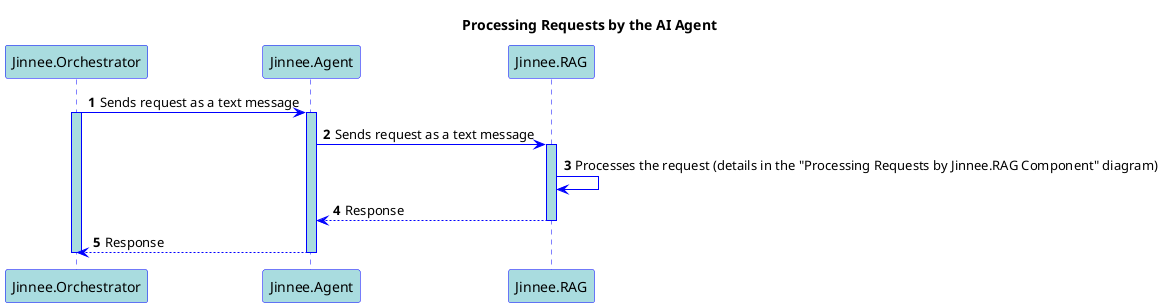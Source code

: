 @startuml
autonumber

skinparam sequence {
	ArrowColor blue

	LifeLineBorderColor blue
	LifeLineBackgroundColor #A9DCDF

	ParticipantBorderColor blue
	ParticipantBackgroundColor #A9DCDF
	ParticipantFontColor black

	ActorBorderColor blue
	ActorBackgroundColor #A9DCDF
}

<style>
	.success * {
		BackgroundColor #90ee90
		FontColor Black
		RoundCorner 10
	}
</style>

title Processing Requests by the AI Agent

Jinnee.Orchestrator -> Jinnee.Agent: Sends request as a text message
activate Jinnee.Orchestrator
activate Jinnee.Agent
Jinnee.Agent -> Jinnee.RAG: Sends request as a text message
activate Jinnee.RAG
Jinnee.RAG -> Jinnee.RAG: Processes the request (details in the "Processing Requests by Jinnee.RAG Component" diagram)
Jinnee.RAG --> Jinnee.Agent: Response
deactivate Jinnee.RAG
Jinnee.Agent --> Jinnee.Orchestrator: Response
deactivate Jinnee.Agent
deactivate Jinnee.Orchestrator
@enduml
